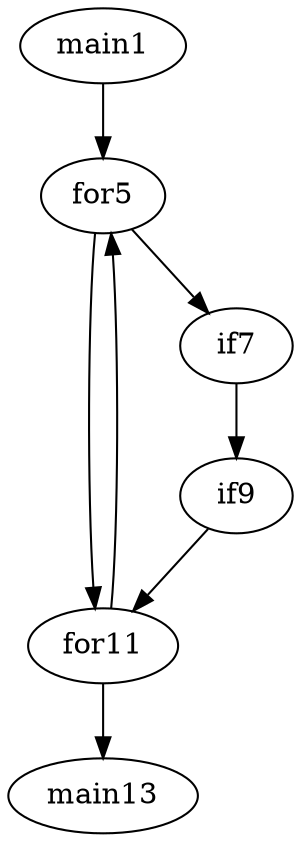 digraph G { 
 
for5  ->for11  main1  ->  for5  ->  if7  ->  if9  ->  for11  ->  main13 
for11  ->for5
 } 
